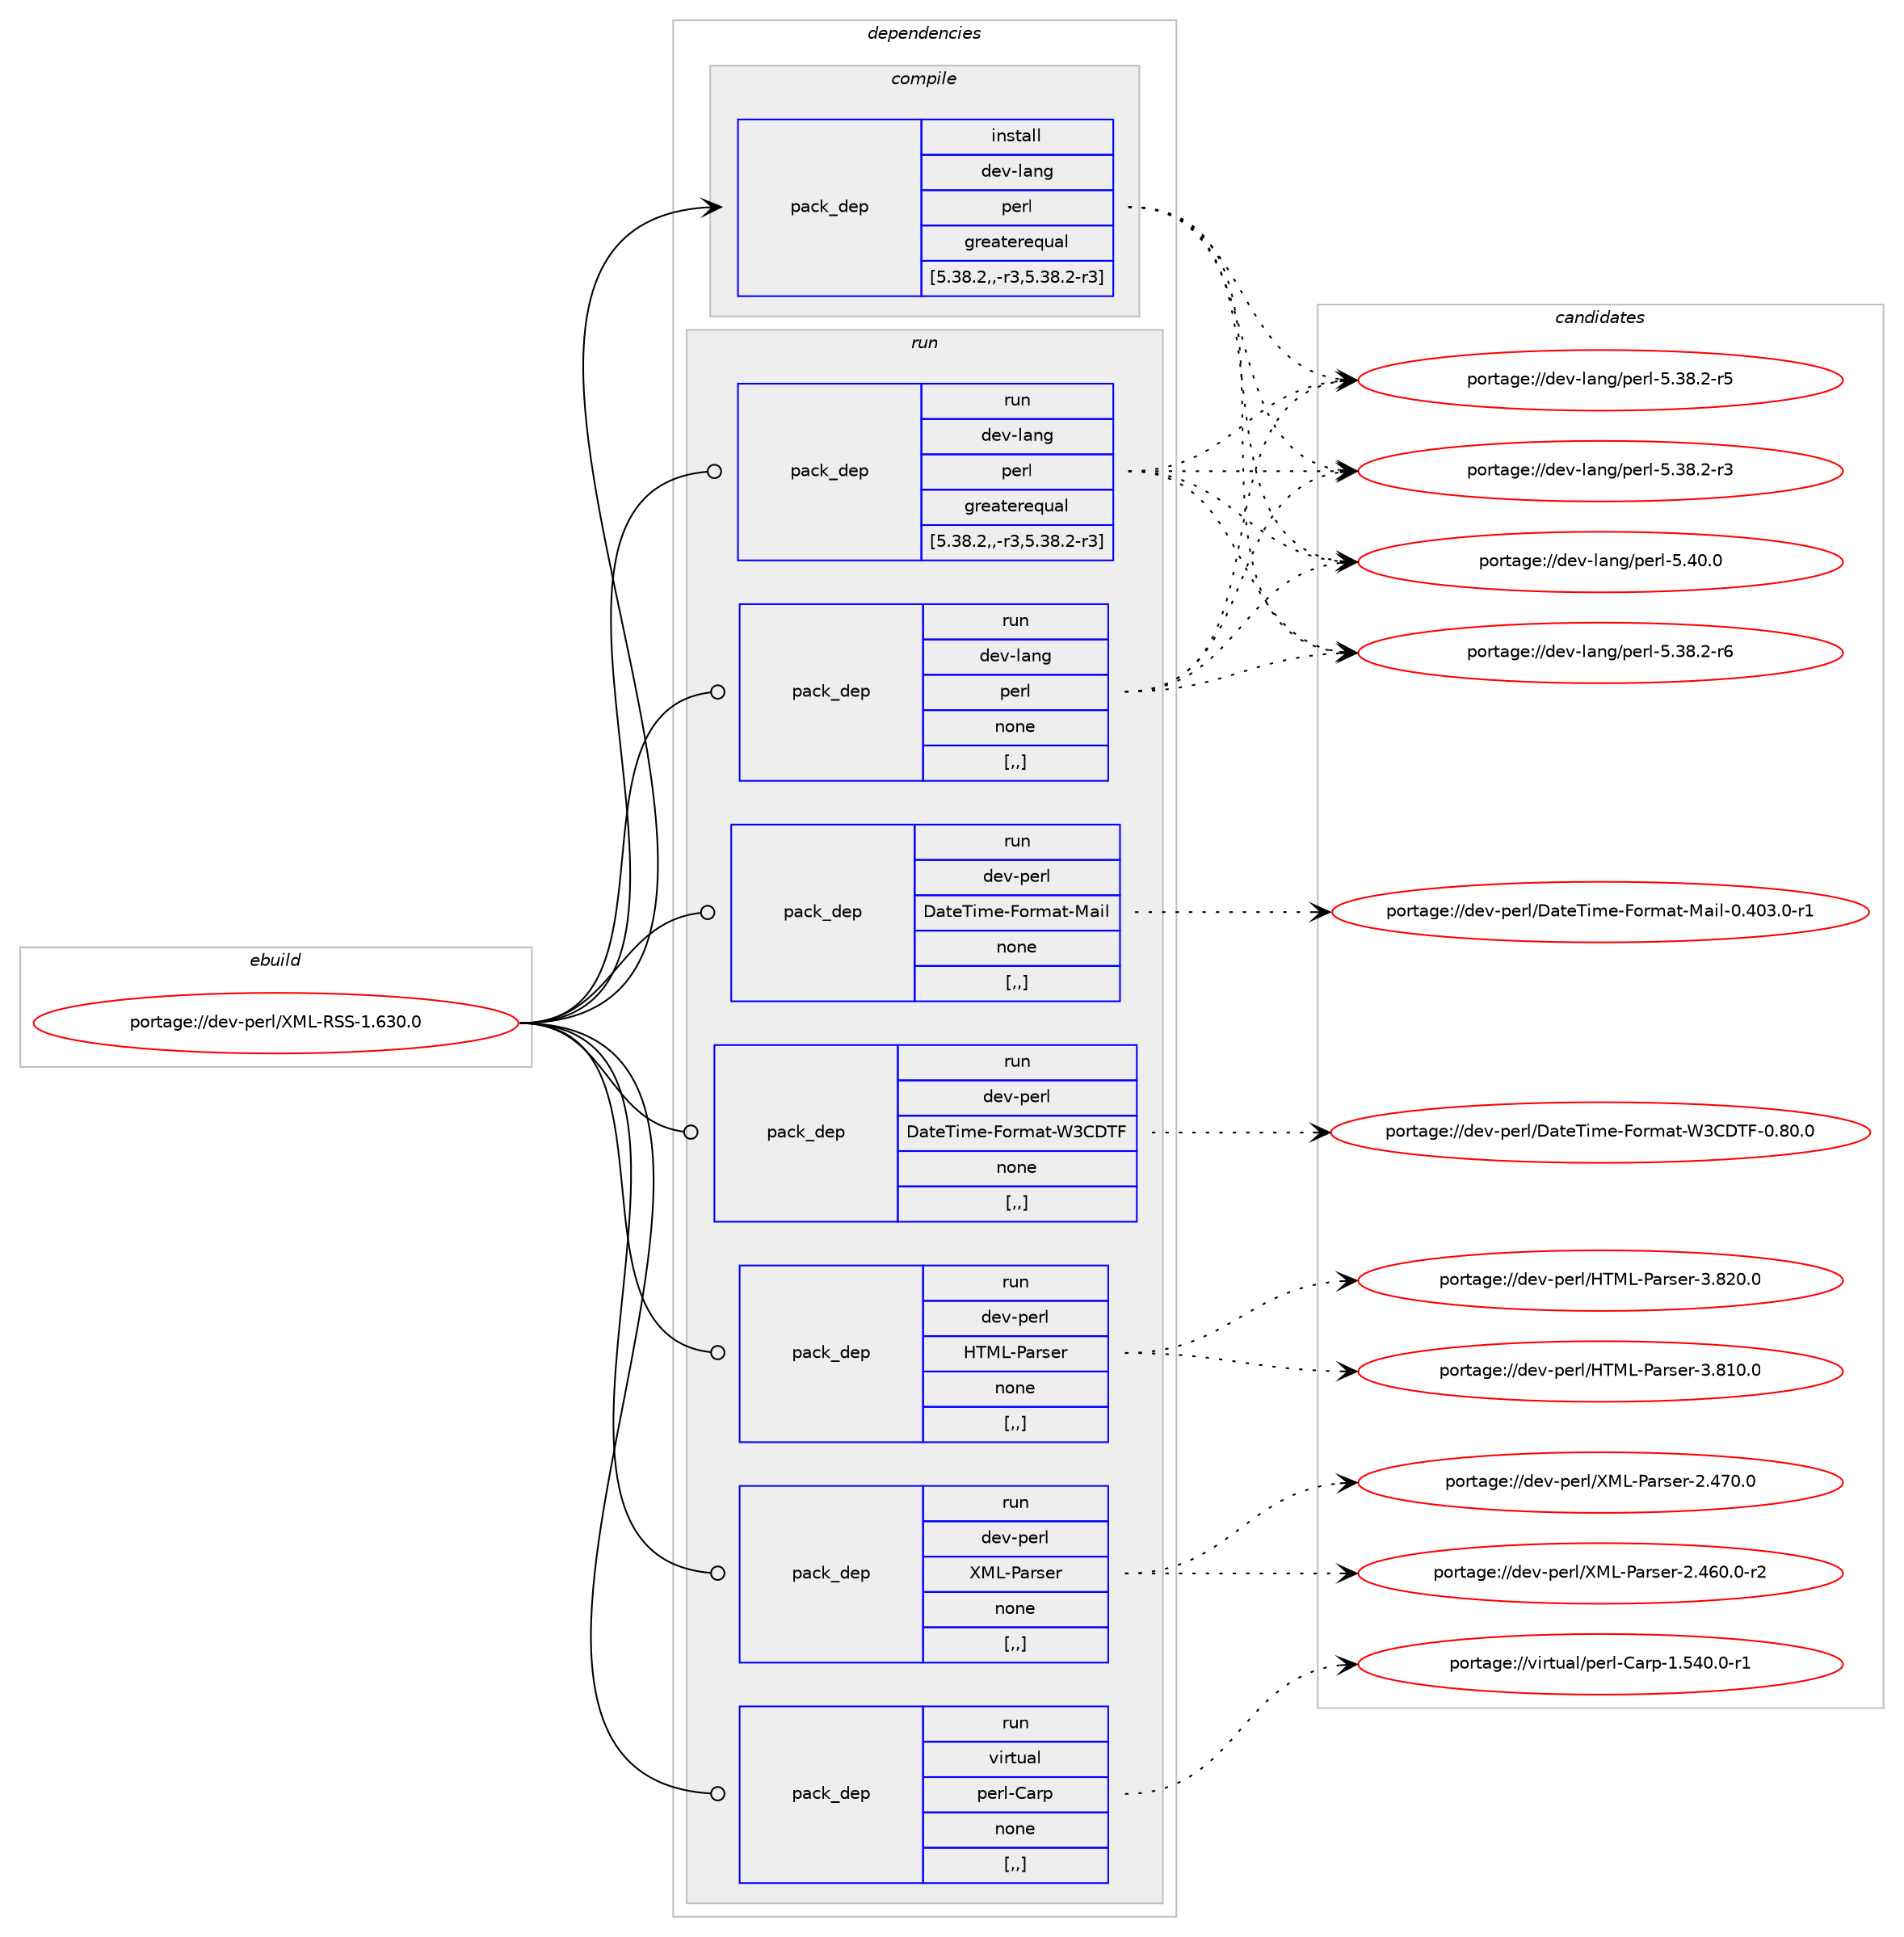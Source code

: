 digraph prolog {

# *************
# Graph options
# *************

newrank=true;
concentrate=true;
compound=true;
graph [rankdir=LR,fontname=Helvetica,fontsize=10,ranksep=1.5];#, ranksep=2.5, nodesep=0.2];
edge  [arrowhead=vee];
node  [fontname=Helvetica,fontsize=10];

# **********
# The ebuild
# **********

subgraph cluster_leftcol {
color=gray;
label=<<i>ebuild</i>>;
id [label="portage://dev-perl/XML-RSS-1.630.0", color=red, width=4, href="../dev-perl/XML-RSS-1.630.0.svg"];
}

# ****************
# The dependencies
# ****************

subgraph cluster_midcol {
color=gray;
label=<<i>dependencies</i>>;
subgraph cluster_compile {
fillcolor="#eeeeee";
style=filled;
label=<<i>compile</i>>;
subgraph pack468262 {
dependency633398 [label=<<TABLE BORDER="0" CELLBORDER="1" CELLSPACING="0" CELLPADDING="4" WIDTH="220"><TR><TD ROWSPAN="6" CELLPADDING="30">pack_dep</TD></TR><TR><TD WIDTH="110">install</TD></TR><TR><TD>dev-lang</TD></TR><TR><TD>perl</TD></TR><TR><TD>greaterequal</TD></TR><TR><TD>[5.38.2,,-r3,5.38.2-r3]</TD></TR></TABLE>>, shape=none, color=blue];
}
id:e -> dependency633398:w [weight=20,style="solid",arrowhead="vee"];
}
subgraph cluster_compileandrun {
fillcolor="#eeeeee";
style=filled;
label=<<i>compile and run</i>>;
}
subgraph cluster_run {
fillcolor="#eeeeee";
style=filled;
label=<<i>run</i>>;
subgraph pack468263 {
dependency633399 [label=<<TABLE BORDER="0" CELLBORDER="1" CELLSPACING="0" CELLPADDING="4" WIDTH="220"><TR><TD ROWSPAN="6" CELLPADDING="30">pack_dep</TD></TR><TR><TD WIDTH="110">run</TD></TR><TR><TD>dev-lang</TD></TR><TR><TD>perl</TD></TR><TR><TD>greaterequal</TD></TR><TR><TD>[5.38.2,,-r3,5.38.2-r3]</TD></TR></TABLE>>, shape=none, color=blue];
}
id:e -> dependency633399:w [weight=20,style="solid",arrowhead="odot"];
subgraph pack468264 {
dependency633400 [label=<<TABLE BORDER="0" CELLBORDER="1" CELLSPACING="0" CELLPADDING="4" WIDTH="220"><TR><TD ROWSPAN="6" CELLPADDING="30">pack_dep</TD></TR><TR><TD WIDTH="110">run</TD></TR><TR><TD>dev-lang</TD></TR><TR><TD>perl</TD></TR><TR><TD>none</TD></TR><TR><TD>[,,]</TD></TR></TABLE>>, shape=none, color=blue];
}
id:e -> dependency633400:w [weight=20,style="solid",arrowhead="odot"];
subgraph pack468265 {
dependency633401 [label=<<TABLE BORDER="0" CELLBORDER="1" CELLSPACING="0" CELLPADDING="4" WIDTH="220"><TR><TD ROWSPAN="6" CELLPADDING="30">pack_dep</TD></TR><TR><TD WIDTH="110">run</TD></TR><TR><TD>dev-perl</TD></TR><TR><TD>DateTime-Format-Mail</TD></TR><TR><TD>none</TD></TR><TR><TD>[,,]</TD></TR></TABLE>>, shape=none, color=blue];
}
id:e -> dependency633401:w [weight=20,style="solid",arrowhead="odot"];
subgraph pack468266 {
dependency633402 [label=<<TABLE BORDER="0" CELLBORDER="1" CELLSPACING="0" CELLPADDING="4" WIDTH="220"><TR><TD ROWSPAN="6" CELLPADDING="30">pack_dep</TD></TR><TR><TD WIDTH="110">run</TD></TR><TR><TD>dev-perl</TD></TR><TR><TD>DateTime-Format-W3CDTF</TD></TR><TR><TD>none</TD></TR><TR><TD>[,,]</TD></TR></TABLE>>, shape=none, color=blue];
}
id:e -> dependency633402:w [weight=20,style="solid",arrowhead="odot"];
subgraph pack468267 {
dependency633403 [label=<<TABLE BORDER="0" CELLBORDER="1" CELLSPACING="0" CELLPADDING="4" WIDTH="220"><TR><TD ROWSPAN="6" CELLPADDING="30">pack_dep</TD></TR><TR><TD WIDTH="110">run</TD></TR><TR><TD>dev-perl</TD></TR><TR><TD>HTML-Parser</TD></TR><TR><TD>none</TD></TR><TR><TD>[,,]</TD></TR></TABLE>>, shape=none, color=blue];
}
id:e -> dependency633403:w [weight=20,style="solid",arrowhead="odot"];
subgraph pack468268 {
dependency633404 [label=<<TABLE BORDER="0" CELLBORDER="1" CELLSPACING="0" CELLPADDING="4" WIDTH="220"><TR><TD ROWSPAN="6" CELLPADDING="30">pack_dep</TD></TR><TR><TD WIDTH="110">run</TD></TR><TR><TD>dev-perl</TD></TR><TR><TD>XML-Parser</TD></TR><TR><TD>none</TD></TR><TR><TD>[,,]</TD></TR></TABLE>>, shape=none, color=blue];
}
id:e -> dependency633404:w [weight=20,style="solid",arrowhead="odot"];
subgraph pack468269 {
dependency633405 [label=<<TABLE BORDER="0" CELLBORDER="1" CELLSPACING="0" CELLPADDING="4" WIDTH="220"><TR><TD ROWSPAN="6" CELLPADDING="30">pack_dep</TD></TR><TR><TD WIDTH="110">run</TD></TR><TR><TD>virtual</TD></TR><TR><TD>perl-Carp</TD></TR><TR><TD>none</TD></TR><TR><TD>[,,]</TD></TR></TABLE>>, shape=none, color=blue];
}
id:e -> dependency633405:w [weight=20,style="solid",arrowhead="odot"];
}
}

# **************
# The candidates
# **************

subgraph cluster_choices {
rank=same;
color=gray;
label=<<i>candidates</i>>;

subgraph choice468262 {
color=black;
nodesep=1;
choice10010111845108971101034711210111410845534652484648 [label="portage://dev-lang/perl-5.40.0", color=red, width=4,href="../dev-lang/perl-5.40.0.svg"];
choice100101118451089711010347112101114108455346515646504511454 [label="portage://dev-lang/perl-5.38.2-r6", color=red, width=4,href="../dev-lang/perl-5.38.2-r6.svg"];
choice100101118451089711010347112101114108455346515646504511453 [label="portage://dev-lang/perl-5.38.2-r5", color=red, width=4,href="../dev-lang/perl-5.38.2-r5.svg"];
choice100101118451089711010347112101114108455346515646504511451 [label="portage://dev-lang/perl-5.38.2-r3", color=red, width=4,href="../dev-lang/perl-5.38.2-r3.svg"];
dependency633398:e -> choice10010111845108971101034711210111410845534652484648:w [style=dotted,weight="100"];
dependency633398:e -> choice100101118451089711010347112101114108455346515646504511454:w [style=dotted,weight="100"];
dependency633398:e -> choice100101118451089711010347112101114108455346515646504511453:w [style=dotted,weight="100"];
dependency633398:e -> choice100101118451089711010347112101114108455346515646504511451:w [style=dotted,weight="100"];
}
subgraph choice468263 {
color=black;
nodesep=1;
choice10010111845108971101034711210111410845534652484648 [label="portage://dev-lang/perl-5.40.0", color=red, width=4,href="../dev-lang/perl-5.40.0.svg"];
choice100101118451089711010347112101114108455346515646504511454 [label="portage://dev-lang/perl-5.38.2-r6", color=red, width=4,href="../dev-lang/perl-5.38.2-r6.svg"];
choice100101118451089711010347112101114108455346515646504511453 [label="portage://dev-lang/perl-5.38.2-r5", color=red, width=4,href="../dev-lang/perl-5.38.2-r5.svg"];
choice100101118451089711010347112101114108455346515646504511451 [label="portage://dev-lang/perl-5.38.2-r3", color=red, width=4,href="../dev-lang/perl-5.38.2-r3.svg"];
dependency633399:e -> choice10010111845108971101034711210111410845534652484648:w [style=dotted,weight="100"];
dependency633399:e -> choice100101118451089711010347112101114108455346515646504511454:w [style=dotted,weight="100"];
dependency633399:e -> choice100101118451089711010347112101114108455346515646504511453:w [style=dotted,weight="100"];
dependency633399:e -> choice100101118451089711010347112101114108455346515646504511451:w [style=dotted,weight="100"];
}
subgraph choice468264 {
color=black;
nodesep=1;
choice10010111845108971101034711210111410845534652484648 [label="portage://dev-lang/perl-5.40.0", color=red, width=4,href="../dev-lang/perl-5.40.0.svg"];
choice100101118451089711010347112101114108455346515646504511454 [label="portage://dev-lang/perl-5.38.2-r6", color=red, width=4,href="../dev-lang/perl-5.38.2-r6.svg"];
choice100101118451089711010347112101114108455346515646504511453 [label="portage://dev-lang/perl-5.38.2-r5", color=red, width=4,href="../dev-lang/perl-5.38.2-r5.svg"];
choice100101118451089711010347112101114108455346515646504511451 [label="portage://dev-lang/perl-5.38.2-r3", color=red, width=4,href="../dev-lang/perl-5.38.2-r3.svg"];
dependency633400:e -> choice10010111845108971101034711210111410845534652484648:w [style=dotted,weight="100"];
dependency633400:e -> choice100101118451089711010347112101114108455346515646504511454:w [style=dotted,weight="100"];
dependency633400:e -> choice100101118451089711010347112101114108455346515646504511453:w [style=dotted,weight="100"];
dependency633400:e -> choice100101118451089711010347112101114108455346515646504511451:w [style=dotted,weight="100"];
}
subgraph choice468265 {
color=black;
nodesep=1;
choice100101118451121011141084768971161018410510910145701111141099711645779710510845484652485146484511449 [label="portage://dev-perl/DateTime-Format-Mail-0.403.0-r1", color=red, width=4,href="../dev-perl/DateTime-Format-Mail-0.403.0-r1.svg"];
dependency633401:e -> choice100101118451121011141084768971161018410510910145701111141099711645779710510845484652485146484511449:w [style=dotted,weight="100"];
}
subgraph choice468266 {
color=black;
nodesep=1;
choice10010111845112101114108476897116101841051091014570111114109971164587516768847045484656484648 [label="portage://dev-perl/DateTime-Format-W3CDTF-0.80.0", color=red, width=4,href="../dev-perl/DateTime-Format-W3CDTF-0.80.0.svg"];
dependency633402:e -> choice10010111845112101114108476897116101841051091014570111114109971164587516768847045484656484648:w [style=dotted,weight="100"];
}
subgraph choice468267 {
color=black;
nodesep=1;
choice1001011184511210111410847728477764580971141151011144551465650484648 [label="portage://dev-perl/HTML-Parser-3.820.0", color=red, width=4,href="../dev-perl/HTML-Parser-3.820.0.svg"];
choice1001011184511210111410847728477764580971141151011144551465649484648 [label="portage://dev-perl/HTML-Parser-3.810.0", color=red, width=4,href="../dev-perl/HTML-Parser-3.810.0.svg"];
dependency633403:e -> choice1001011184511210111410847728477764580971141151011144551465650484648:w [style=dotted,weight="100"];
dependency633403:e -> choice1001011184511210111410847728477764580971141151011144551465649484648:w [style=dotted,weight="100"];
}
subgraph choice468268 {
color=black;
nodesep=1;
choice10010111845112101114108478877764580971141151011144550465255484648 [label="portage://dev-perl/XML-Parser-2.470.0", color=red, width=4,href="../dev-perl/XML-Parser-2.470.0.svg"];
choice100101118451121011141084788777645809711411510111445504652544846484511450 [label="portage://dev-perl/XML-Parser-2.460.0-r2", color=red, width=4,href="../dev-perl/XML-Parser-2.460.0-r2.svg"];
dependency633404:e -> choice10010111845112101114108478877764580971141151011144550465255484648:w [style=dotted,weight="100"];
dependency633404:e -> choice100101118451121011141084788777645809711411510111445504652544846484511450:w [style=dotted,weight="100"];
}
subgraph choice468269 {
color=black;
nodesep=1;
choice118105114116117971084711210111410845679711411245494653524846484511449 [label="portage://virtual/perl-Carp-1.540.0-r1", color=red, width=4,href="../virtual/perl-Carp-1.540.0-r1.svg"];
dependency633405:e -> choice118105114116117971084711210111410845679711411245494653524846484511449:w [style=dotted,weight="100"];
}
}

}
